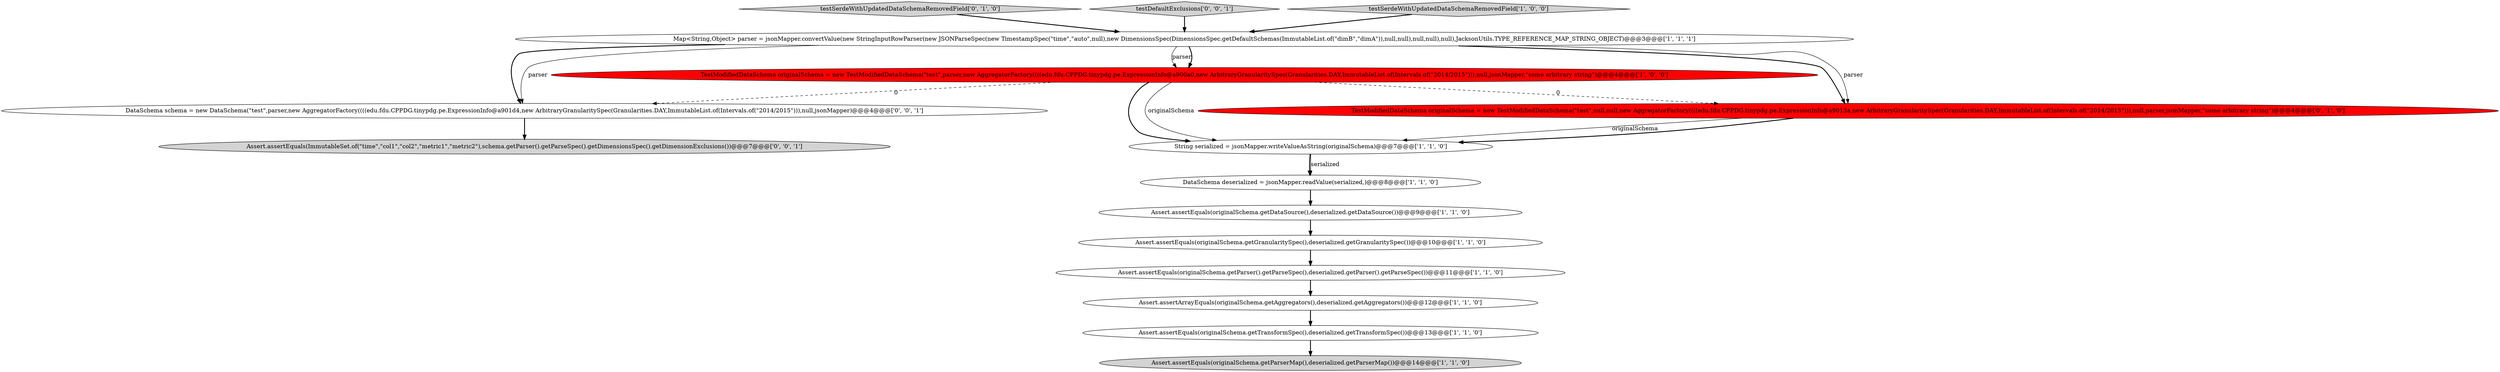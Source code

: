 digraph {
13 [style = filled, label = "DataSchema schema = new DataSchema(\"test\",parser,new AggregatorFactory((((edu.fdu.CPPDG.tinypdg.pe.ExpressionInfo@a901d4,new ArbitraryGranularitySpec(Granularities.DAY,ImmutableList.of(Intervals.of(\"2014/2015\"))),null,jsonMapper)@@@4@@@['0', '0', '1']", fillcolor = white, shape = ellipse image = "AAA0AAABBB3BBB"];
7 [style = filled, label = "Assert.assertEquals(originalSchema.getDataSource(),deserialized.getDataSource())@@@9@@@['1', '1', '0']", fillcolor = white, shape = ellipse image = "AAA0AAABBB1BBB"];
12 [style = filled, label = "testSerdeWithUpdatedDataSchemaRemovedField['0', '1', '0']", fillcolor = lightgray, shape = diamond image = "AAA0AAABBB2BBB"];
15 [style = filled, label = "testDefaultExclusions['0', '0', '1']", fillcolor = lightgray, shape = diamond image = "AAA0AAABBB3BBB"];
5 [style = filled, label = "TestModifiedDataSchema originalSchema = new TestModifiedDataSchema(\"test\",parser,new AggregatorFactory((((edu.fdu.CPPDG.tinypdg.pe.ExpressionInfo@a900a0,new ArbitraryGranularitySpec(Granularities.DAY,ImmutableList.of(Intervals.of(\"2014/2015\"))),null,jsonMapper,\"some arbitrary string\")@@@4@@@['1', '0', '0']", fillcolor = red, shape = ellipse image = "AAA1AAABBB1BBB"];
3 [style = filled, label = "String serialized = jsonMapper.writeValueAsString(originalSchema)@@@7@@@['1', '1', '0']", fillcolor = white, shape = ellipse image = "AAA0AAABBB1BBB"];
0 [style = filled, label = "Map<String,Object> parser = jsonMapper.convertValue(new StringInputRowParser(new JSONParseSpec(new TimestampSpec(\"time\",\"auto\",null),new DimensionsSpec(DimensionsSpec.getDefaultSchemas(ImmutableList.of(\"dimB\",\"dimA\")),null,null),null,null),null),JacksonUtils.TYPE_REFERENCE_MAP_STRING_OBJECT)@@@3@@@['1', '1', '1']", fillcolor = white, shape = ellipse image = "AAA0AAABBB1BBB"];
6 [style = filled, label = "Assert.assertEquals(originalSchema.getGranularitySpec(),deserialized.getGranularitySpec())@@@10@@@['1', '1', '0']", fillcolor = white, shape = ellipse image = "AAA0AAABBB1BBB"];
9 [style = filled, label = "testSerdeWithUpdatedDataSchemaRemovedField['1', '0', '0']", fillcolor = lightgray, shape = diamond image = "AAA0AAABBB1BBB"];
8 [style = filled, label = "DataSchema deserialized = jsonMapper.readValue(serialized,)@@@8@@@['1', '1', '0']", fillcolor = white, shape = ellipse image = "AAA0AAABBB1BBB"];
14 [style = filled, label = "Assert.assertEquals(ImmutableSet.of(\"time\",\"col1\",\"col2\",\"metric1\",\"metric2\"),schema.getParser().getParseSpec().getDimensionsSpec().getDimensionExclusions())@@@7@@@['0', '0', '1']", fillcolor = lightgray, shape = ellipse image = "AAA0AAABBB3BBB"];
10 [style = filled, label = "Assert.assertArrayEquals(originalSchema.getAggregators(),deserialized.getAggregators())@@@12@@@['1', '1', '0']", fillcolor = white, shape = ellipse image = "AAA0AAABBB1BBB"];
11 [style = filled, label = "TestModifiedDataSchema originalSchema = new TestModifiedDataSchema(\"test\",null,null,new AggregatorFactory((((edu.fdu.CPPDG.tinypdg.pe.ExpressionInfo@a9013a,new ArbitraryGranularitySpec(Granularities.DAY,ImmutableList.of(Intervals.of(\"2014/2015\"))),null,parser,jsonMapper,\"some arbitrary string\")@@@4@@@['0', '1', '0']", fillcolor = red, shape = ellipse image = "AAA1AAABBB2BBB"];
4 [style = filled, label = "Assert.assertEquals(originalSchema.getParserMap(),deserialized.getParserMap())@@@14@@@['1', '1', '0']", fillcolor = lightgray, shape = ellipse image = "AAA0AAABBB1BBB"];
1 [style = filled, label = "Assert.assertEquals(originalSchema.getParser().getParseSpec(),deserialized.getParser().getParseSpec())@@@11@@@['1', '1', '0']", fillcolor = white, shape = ellipse image = "AAA0AAABBB1BBB"];
2 [style = filled, label = "Assert.assertEquals(originalSchema.getTransformSpec(),deserialized.getTransformSpec())@@@13@@@['1', '1', '0']", fillcolor = white, shape = ellipse image = "AAA0AAABBB1BBB"];
5->13 [style = dashed, label="0"];
5->3 [style = bold, label=""];
9->0 [style = bold, label=""];
0->13 [style = bold, label=""];
0->11 [style = bold, label=""];
2->4 [style = bold, label=""];
12->0 [style = bold, label=""];
8->7 [style = bold, label=""];
0->11 [style = solid, label="parser"];
11->3 [style = solid, label="originalSchema"];
0->5 [style = solid, label="parser"];
6->1 [style = bold, label=""];
5->11 [style = dashed, label="0"];
11->3 [style = bold, label=""];
3->8 [style = bold, label=""];
15->0 [style = bold, label=""];
3->8 [style = solid, label="serialized"];
7->6 [style = bold, label=""];
10->2 [style = bold, label=""];
5->3 [style = solid, label="originalSchema"];
0->13 [style = solid, label="parser"];
1->10 [style = bold, label=""];
13->14 [style = bold, label=""];
0->5 [style = bold, label=""];
}
